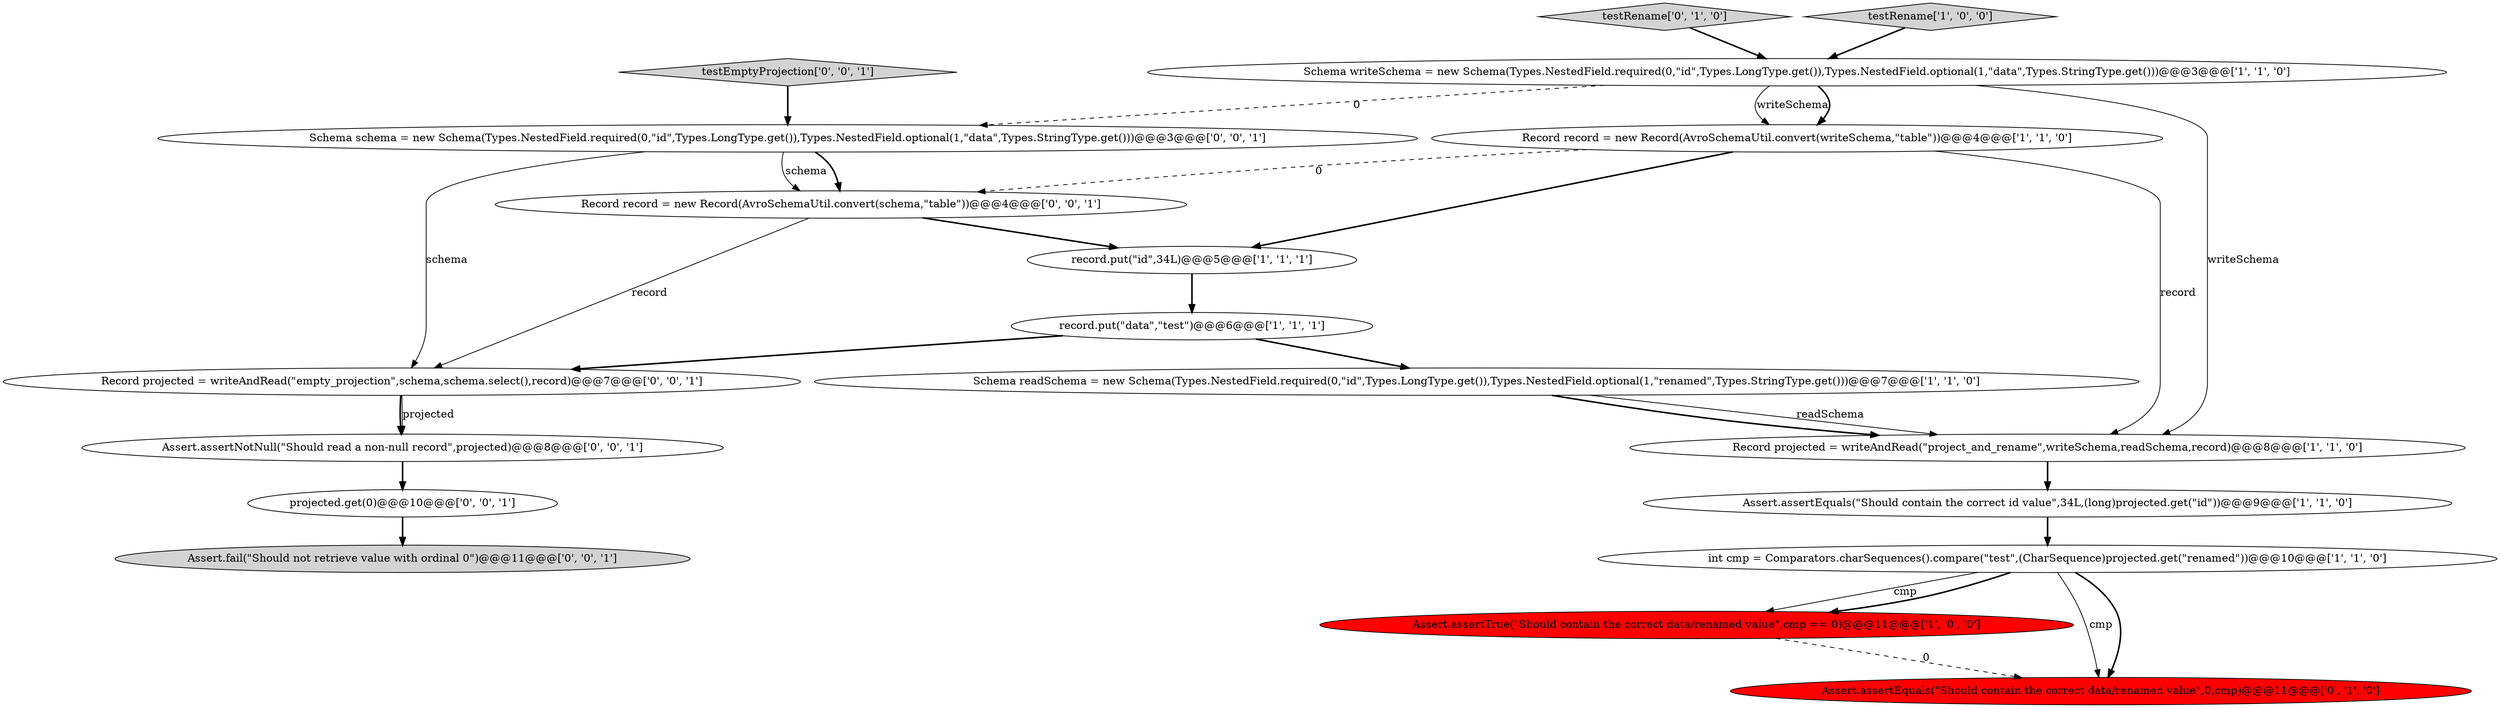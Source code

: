 digraph {
7 [style = filled, label = "int cmp = Comparators.charSequences().compare(\"test\",(CharSequence)projected.get(\"renamed\"))@@@10@@@['1', '1', '0']", fillcolor = white, shape = ellipse image = "AAA0AAABBB1BBB"];
0 [style = filled, label = "Assert.assertEquals(\"Should contain the correct id value\",34L,(long)projected.get(\"id\"))@@@9@@@['1', '1', '0']", fillcolor = white, shape = ellipse image = "AAA0AAABBB1BBB"];
13 [style = filled, label = "Record record = new Record(AvroSchemaUtil.convert(schema,\"table\"))@@@4@@@['0', '0', '1']", fillcolor = white, shape = ellipse image = "AAA0AAABBB3BBB"];
17 [style = filled, label = "Assert.fail(\"Should not retrieve value with ordinal 0\")@@@11@@@['0', '0', '1']", fillcolor = lightgray, shape = ellipse image = "AAA0AAABBB3BBB"];
4 [style = filled, label = "Record projected = writeAndRead(\"project_and_rename\",writeSchema,readSchema,record)@@@8@@@['1', '1', '0']", fillcolor = white, shape = ellipse image = "AAA0AAABBB1BBB"];
6 [style = filled, label = "Schema writeSchema = new Schema(Types.NestedField.required(0,\"id\",Types.LongType.get()),Types.NestedField.optional(1,\"data\",Types.StringType.get()))@@@3@@@['1', '1', '0']", fillcolor = white, shape = ellipse image = "AAA0AAABBB1BBB"];
1 [style = filled, label = "record.put(\"id\",34L)@@@5@@@['1', '1', '1']", fillcolor = white, shape = ellipse image = "AAA0AAABBB1BBB"];
10 [style = filled, label = "testRename['0', '1', '0']", fillcolor = lightgray, shape = diamond image = "AAA0AAABBB2BBB"];
2 [style = filled, label = "Assert.assertTrue(\"Should contain the correct data/renamed value\",cmp == 0)@@@11@@@['1', '0', '0']", fillcolor = red, shape = ellipse image = "AAA1AAABBB1BBB"];
11 [style = filled, label = "Assert.assertEquals(\"Should contain the correct data/renamed value\",0,cmp)@@@11@@@['0', '1', '0']", fillcolor = red, shape = ellipse image = "AAA1AAABBB2BBB"];
3 [style = filled, label = "testRename['1', '0', '0']", fillcolor = lightgray, shape = diamond image = "AAA0AAABBB1BBB"];
15 [style = filled, label = "Record projected = writeAndRead(\"empty_projection\",schema,schema.select(),record)@@@7@@@['0', '0', '1']", fillcolor = white, shape = ellipse image = "AAA0AAABBB3BBB"];
18 [style = filled, label = "testEmptyProjection['0', '0', '1']", fillcolor = lightgray, shape = diamond image = "AAA0AAABBB3BBB"];
8 [style = filled, label = "record.put(\"data\",\"test\")@@@6@@@['1', '1', '1']", fillcolor = white, shape = ellipse image = "AAA0AAABBB1BBB"];
12 [style = filled, label = "Schema schema = new Schema(Types.NestedField.required(0,\"id\",Types.LongType.get()),Types.NestedField.optional(1,\"data\",Types.StringType.get()))@@@3@@@['0', '0', '1']", fillcolor = white, shape = ellipse image = "AAA0AAABBB3BBB"];
9 [style = filled, label = "Record record = new Record(AvroSchemaUtil.convert(writeSchema,\"table\"))@@@4@@@['1', '1', '0']", fillcolor = white, shape = ellipse image = "AAA0AAABBB1BBB"];
16 [style = filled, label = "Assert.assertNotNull(\"Should read a non-null record\",projected)@@@8@@@['0', '0', '1']", fillcolor = white, shape = ellipse image = "AAA0AAABBB3BBB"];
14 [style = filled, label = "projected.get(0)@@@10@@@['0', '0', '1']", fillcolor = white, shape = ellipse image = "AAA0AAABBB3BBB"];
5 [style = filled, label = "Schema readSchema = new Schema(Types.NestedField.required(0,\"id\",Types.LongType.get()),Types.NestedField.optional(1,\"renamed\",Types.StringType.get()))@@@7@@@['1', '1', '0']", fillcolor = white, shape = ellipse image = "AAA0AAABBB1BBB"];
7->11 [style = solid, label="cmp"];
7->11 [style = bold, label=""];
1->8 [style = bold, label=""];
8->15 [style = bold, label=""];
15->16 [style = solid, label="projected"];
5->4 [style = solid, label="readSchema"];
7->2 [style = solid, label="cmp"];
18->12 [style = bold, label=""];
13->15 [style = solid, label="record"];
3->6 [style = bold, label=""];
14->17 [style = bold, label=""];
12->15 [style = solid, label="schema"];
15->16 [style = bold, label=""];
10->6 [style = bold, label=""];
13->1 [style = bold, label=""];
4->0 [style = bold, label=""];
0->7 [style = bold, label=""];
6->12 [style = dashed, label="0"];
6->9 [style = solid, label="writeSchema"];
12->13 [style = bold, label=""];
8->5 [style = bold, label=""];
6->4 [style = solid, label="writeSchema"];
7->2 [style = bold, label=""];
5->4 [style = bold, label=""];
9->13 [style = dashed, label="0"];
12->13 [style = solid, label="schema"];
16->14 [style = bold, label=""];
2->11 [style = dashed, label="0"];
6->9 [style = bold, label=""];
9->1 [style = bold, label=""];
9->4 [style = solid, label="record"];
}

